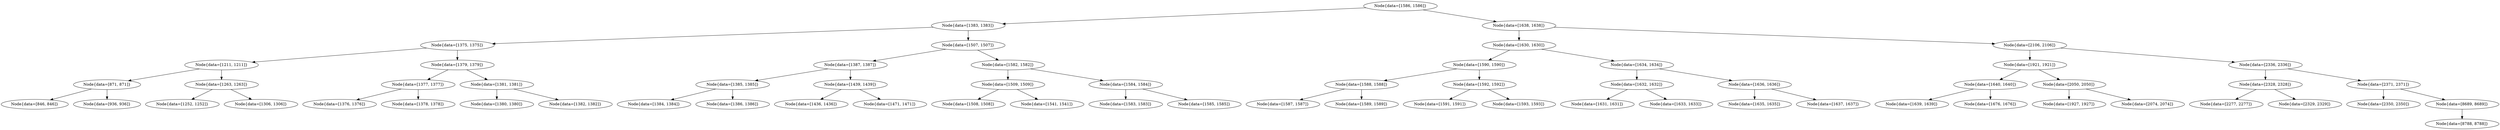digraph G{
525807171 [label="Node{data=[1586, 1586]}"]
525807171 -> 2036669578
2036669578 [label="Node{data=[1383, 1383]}"]
2036669578 -> 69126922
69126922 [label="Node{data=[1375, 1375]}"]
69126922 -> 959001791
959001791 [label="Node{data=[1211, 1211]}"]
959001791 -> 522854639
522854639 [label="Node{data=[871, 871]}"]
522854639 -> 1325067980
1325067980 [label="Node{data=[846, 846]}"]
522854639 -> 1011759746
1011759746 [label="Node{data=[936, 936]}"]
959001791 -> 1286761848
1286761848 [label="Node{data=[1263, 1263]}"]
1286761848 -> 47251801
47251801 [label="Node{data=[1252, 1252]}"]
1286761848 -> 465834817
465834817 [label="Node{data=[1306, 1306]}"]
69126922 -> 1452515473
1452515473 [label="Node{data=[1379, 1379]}"]
1452515473 -> 152424086
152424086 [label="Node{data=[1377, 1377]}"]
152424086 -> 63229220
63229220 [label="Node{data=[1376, 1376]}"]
152424086 -> 950114310
950114310 [label="Node{data=[1378, 1378]}"]
1452515473 -> 1937584299
1937584299 [label="Node{data=[1381, 1381]}"]
1937584299 -> 1413165356
1413165356 [label="Node{data=[1380, 1380]}"]
1937584299 -> 1899195234
1899195234 [label="Node{data=[1382, 1382]}"]
2036669578 -> 1172745450
1172745450 [label="Node{data=[1507, 1507]}"]
1172745450 -> 1594107029
1594107029 [label="Node{data=[1387, 1387]}"]
1594107029 -> 1388043272
1388043272 [label="Node{data=[1385, 1385]}"]
1388043272 -> 943314246
943314246 [label="Node{data=[1384, 1384]}"]
1388043272 -> 1212723031
1212723031 [label="Node{data=[1386, 1386]}"]
1594107029 -> 915806791
915806791 [label="Node{data=[1439, 1439]}"]
915806791 -> 985783041
985783041 [label="Node{data=[1436, 1436]}"]
915806791 -> 1285860090
1285860090 [label="Node{data=[1471, 1471]}"]
1172745450 -> 1092326958
1092326958 [label="Node{data=[1582, 1582]}"]
1092326958 -> 1205467240
1205467240 [label="Node{data=[1509, 1509]}"]
1205467240 -> 1945381441
1945381441 [label="Node{data=[1508, 1508]}"]
1205467240 -> 451853759
451853759 [label="Node{data=[1541, 1541]}"]
1092326958 -> 131723818
131723818 [label="Node{data=[1584, 1584]}"]
131723818 -> 264978433
264978433 [label="Node{data=[1583, 1583]}"]
131723818 -> 1564464539
1564464539 [label="Node{data=[1585, 1585]}"]
525807171 -> 844335302
844335302 [label="Node{data=[1638, 1638]}"]
844335302 -> 2052289540
2052289540 [label="Node{data=[1630, 1630]}"]
2052289540 -> 793634823
793634823 [label="Node{data=[1590, 1590]}"]
793634823 -> 217936760
217936760 [label="Node{data=[1588, 1588]}"]
217936760 -> 583458713
583458713 [label="Node{data=[1587, 1587]}"]
217936760 -> 1129610385
1129610385 [label="Node{data=[1589, 1589]}"]
793634823 -> 52013356
52013356 [label="Node{data=[1592, 1592]}"]
52013356 -> 1687714948
1687714948 [label="Node{data=[1591, 1591]}"]
52013356 -> 1890995609
1890995609 [label="Node{data=[1593, 1593]}"]
2052289540 -> 283514858
283514858 [label="Node{data=[1634, 1634]}"]
283514858 -> 1584958483
1584958483 [label="Node{data=[1632, 1632]}"]
1584958483 -> 2032383748
2032383748 [label="Node{data=[1631, 1631]}"]
1584958483 -> 1002174268
1002174268 [label="Node{data=[1633, 1633]}"]
283514858 -> 465764070
465764070 [label="Node{data=[1636, 1636]}"]
465764070 -> 29417881
29417881 [label="Node{data=[1635, 1635]}"]
465764070 -> 1707081010
1707081010 [label="Node{data=[1637, 1637]}"]
844335302 -> 31057070
31057070 [label="Node{data=[2106, 2106]}"]
31057070 -> 224403389
224403389 [label="Node{data=[1921, 1921]}"]
224403389 -> 187362209
187362209 [label="Node{data=[1640, 1640]}"]
187362209 -> 300339611
300339611 [label="Node{data=[1639, 1639]}"]
187362209 -> 1607773085
1607773085 [label="Node{data=[1676, 1676]}"]
224403389 -> 1388628525
1388628525 [label="Node{data=[2050, 2050]}"]
1388628525 -> 250561591
250561591 [label="Node{data=[1927, 1927]}"]
1388628525 -> 690108024
690108024 [label="Node{data=[2074, 2074]}"]
31057070 -> 1397815426
1397815426 [label="Node{data=[2336, 2336]}"]
1397815426 -> 657577319
657577319 [label="Node{data=[2328, 2328]}"]
657577319 -> 1393288010
1393288010 [label="Node{data=[2277, 2277]}"]
657577319 -> 1805819557
1805819557 [label="Node{data=[2329, 2329]}"]
1397815426 -> 1063452603
1063452603 [label="Node{data=[2371, 2371]}"]
1063452603 -> 374448093
374448093 [label="Node{data=[2350, 2350]}"]
1063452603 -> 449593326
449593326 [label="Node{data=[8689, 8689]}"]
449593326 -> 1701105060
1701105060 [label="Node{data=[8788, 8788]}"]
}